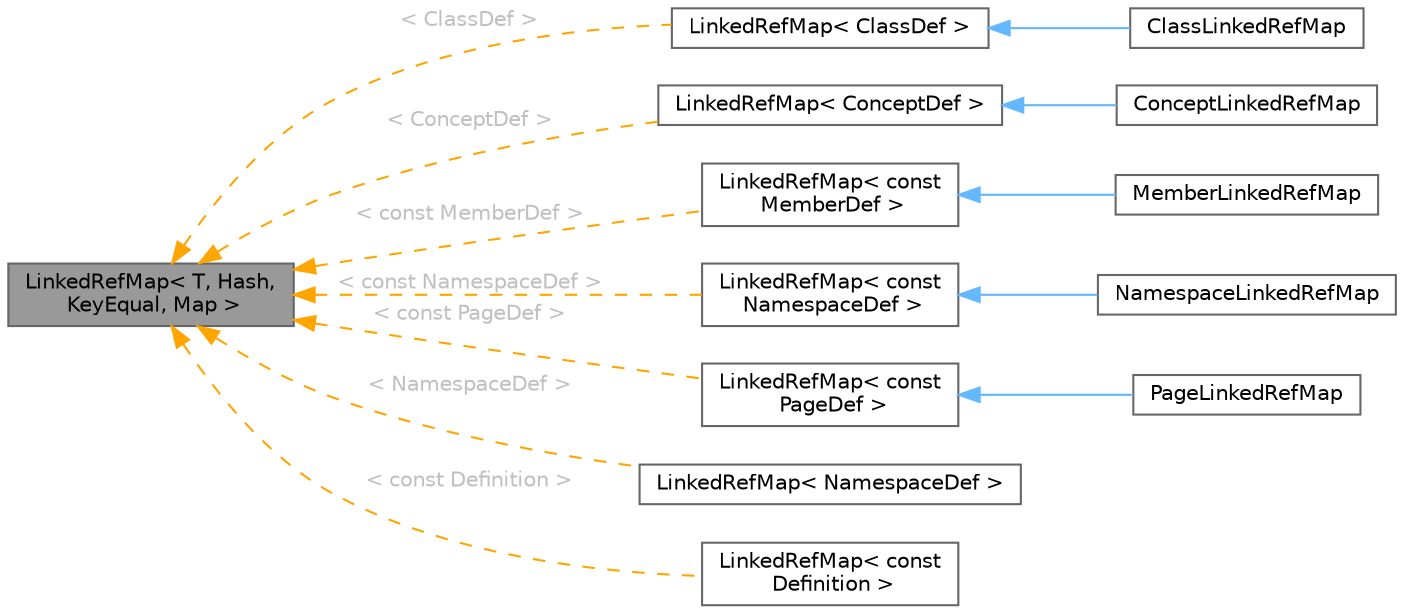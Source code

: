 digraph "LinkedRefMap&lt; T, Hash, KeyEqual, Map &gt;"
{
 // INTERACTIVE_SVG=YES
 // LATEX_PDF_SIZE
  bgcolor="transparent";
  edge [fontname=Helvetica,fontsize=10,labelfontname=Helvetica,labelfontsize=10];
  node [fontname=Helvetica,fontsize=10,shape=box,height=0.2,width=0.4];
  rankdir="LR";
  Node1 [label="LinkedRefMap\< T, Hash,\l KeyEqual, Map \>",height=0.2,width=0.4,color="gray40", fillcolor="grey60", style="filled", fontcolor="black",tooltip="Container class representing a vector of objects with keys."];
  Node1 -> Node2 [dir="back",color="orange",style="dashed",tooltip=" ",label=" \< ClassDef \>",fontcolor="grey" ];
  Node2 [label="LinkedRefMap\< ClassDef \>",height=0.2,width=0.4,color="gray40", fillcolor="white", style="filled",URL="$d2/db7/class_linked_ref_map.html",tooltip=" "];
  Node2 -> Node3 [dir="back",color="steelblue1",style="solid",tooltip=" "];
  Node3 [label="ClassLinkedRefMap",height=0.2,width=0.4,color="gray40", fillcolor="white", style="filled",URL="$da/d08/class_class_linked_ref_map.html",tooltip=" "];
  Node1 -> Node4 [dir="back",color="orange",style="dashed",tooltip=" ",label=" \< ConceptDef \>",fontcolor="grey" ];
  Node4 [label="LinkedRefMap\< ConceptDef \>",height=0.2,width=0.4,color="gray40", fillcolor="white", style="filled",URL="$d2/db7/class_linked_ref_map.html",tooltip=" "];
  Node4 -> Node5 [dir="back",color="steelblue1",style="solid",tooltip=" "];
  Node5 [label="ConceptLinkedRefMap",height=0.2,width=0.4,color="gray40", fillcolor="white", style="filled",URL="$d4/daa/class_concept_linked_ref_map.html",tooltip=" "];
  Node1 -> Node6 [dir="back",color="orange",style="dashed",tooltip=" ",label=" \< const MemberDef \>",fontcolor="grey" ];
  Node6 [label="LinkedRefMap\< const\l MemberDef \>",height=0.2,width=0.4,color="gray40", fillcolor="white", style="filled",URL="$d2/db7/class_linked_ref_map.html",tooltip=" "];
  Node6 -> Node7 [dir="back",color="steelblue1",style="solid",tooltip=" "];
  Node7 [label="MemberLinkedRefMap",height=0.2,width=0.4,color="gray40", fillcolor="white", style="filled",URL="$dc/d77/class_member_linked_ref_map.html",tooltip=" "];
  Node1 -> Node8 [dir="back",color="orange",style="dashed",tooltip=" ",label=" \< const NamespaceDef \>",fontcolor="grey" ];
  Node8 [label="LinkedRefMap\< const\l NamespaceDef \>",height=0.2,width=0.4,color="gray40", fillcolor="white", style="filled",URL="$d2/db7/class_linked_ref_map.html",tooltip=" "];
  Node8 -> Node9 [dir="back",color="steelblue1",style="solid",tooltip=" "];
  Node9 [label="NamespaceLinkedRefMap",height=0.2,width=0.4,color="gray40", fillcolor="white", style="filled",URL="$da/df0/class_namespace_linked_ref_map.html",tooltip=" "];
  Node1 -> Node10 [dir="back",color="orange",style="dashed",tooltip=" ",label=" \< const PageDef \>",fontcolor="grey" ];
  Node10 [label="LinkedRefMap\< const\l PageDef \>",height=0.2,width=0.4,color="gray40", fillcolor="white", style="filled",URL="$d2/db7/class_linked_ref_map.html",tooltip=" "];
  Node10 -> Node11 [dir="back",color="steelblue1",style="solid",tooltip=" "];
  Node11 [label="PageLinkedRefMap",height=0.2,width=0.4,color="gray40", fillcolor="white", style="filled",URL="$d9/de6/class_page_linked_ref_map.html",tooltip=" "];
  Node1 -> Node12 [dir="back",color="orange",style="dashed",tooltip=" ",label=" \< NamespaceDef \>",fontcolor="grey" ];
  Node12 [label="LinkedRefMap\< NamespaceDef \>",height=0.2,width=0.4,color="gray40", fillcolor="white", style="filled",URL="$d2/db7/class_linked_ref_map.html",tooltip=" "];
  Node1 -> Node13 [dir="back",color="orange",style="dashed",tooltip=" ",label=" \< const Definition \>",fontcolor="grey" ];
  Node13 [label="LinkedRefMap\< const\l Definition \>",height=0.2,width=0.4,color="gray40", fillcolor="white", style="filled",URL="$d2/db7/class_linked_ref_map.html",tooltip=" "];
}
